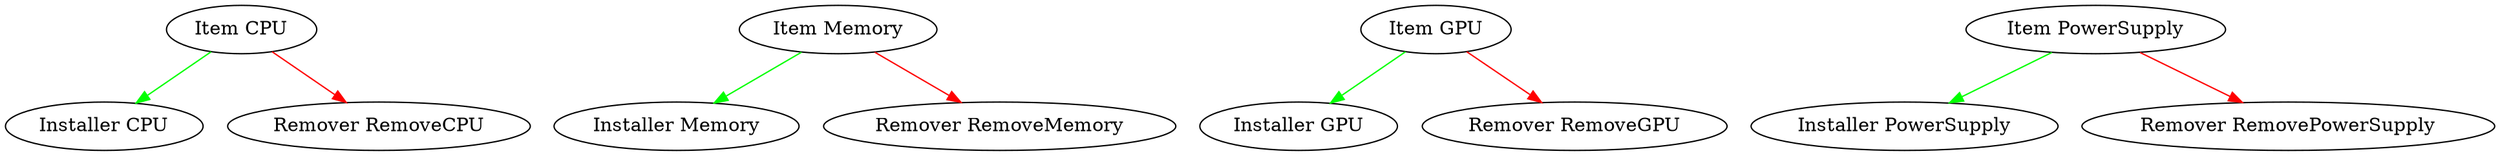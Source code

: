 digraph itemGraph{
"Item CPU" -> "Installer CPU" [color=green];
"Item CPU" -> "Remover RemoveCPU" [color=red];
"Item Memory" -> "Installer Memory" [color=green];
"Item Memory" -> "Remover RemoveMemory" [color=red];
"Item GPU" -> "Installer GPU" [color=green];
"Item GPU" -> "Remover RemoveGPU" [color=red];
"Item PowerSupply" -> "Installer PowerSupply" [color=green];
"Item PowerSupply" -> "Remover RemovePowerSupply" [color=red];
}

